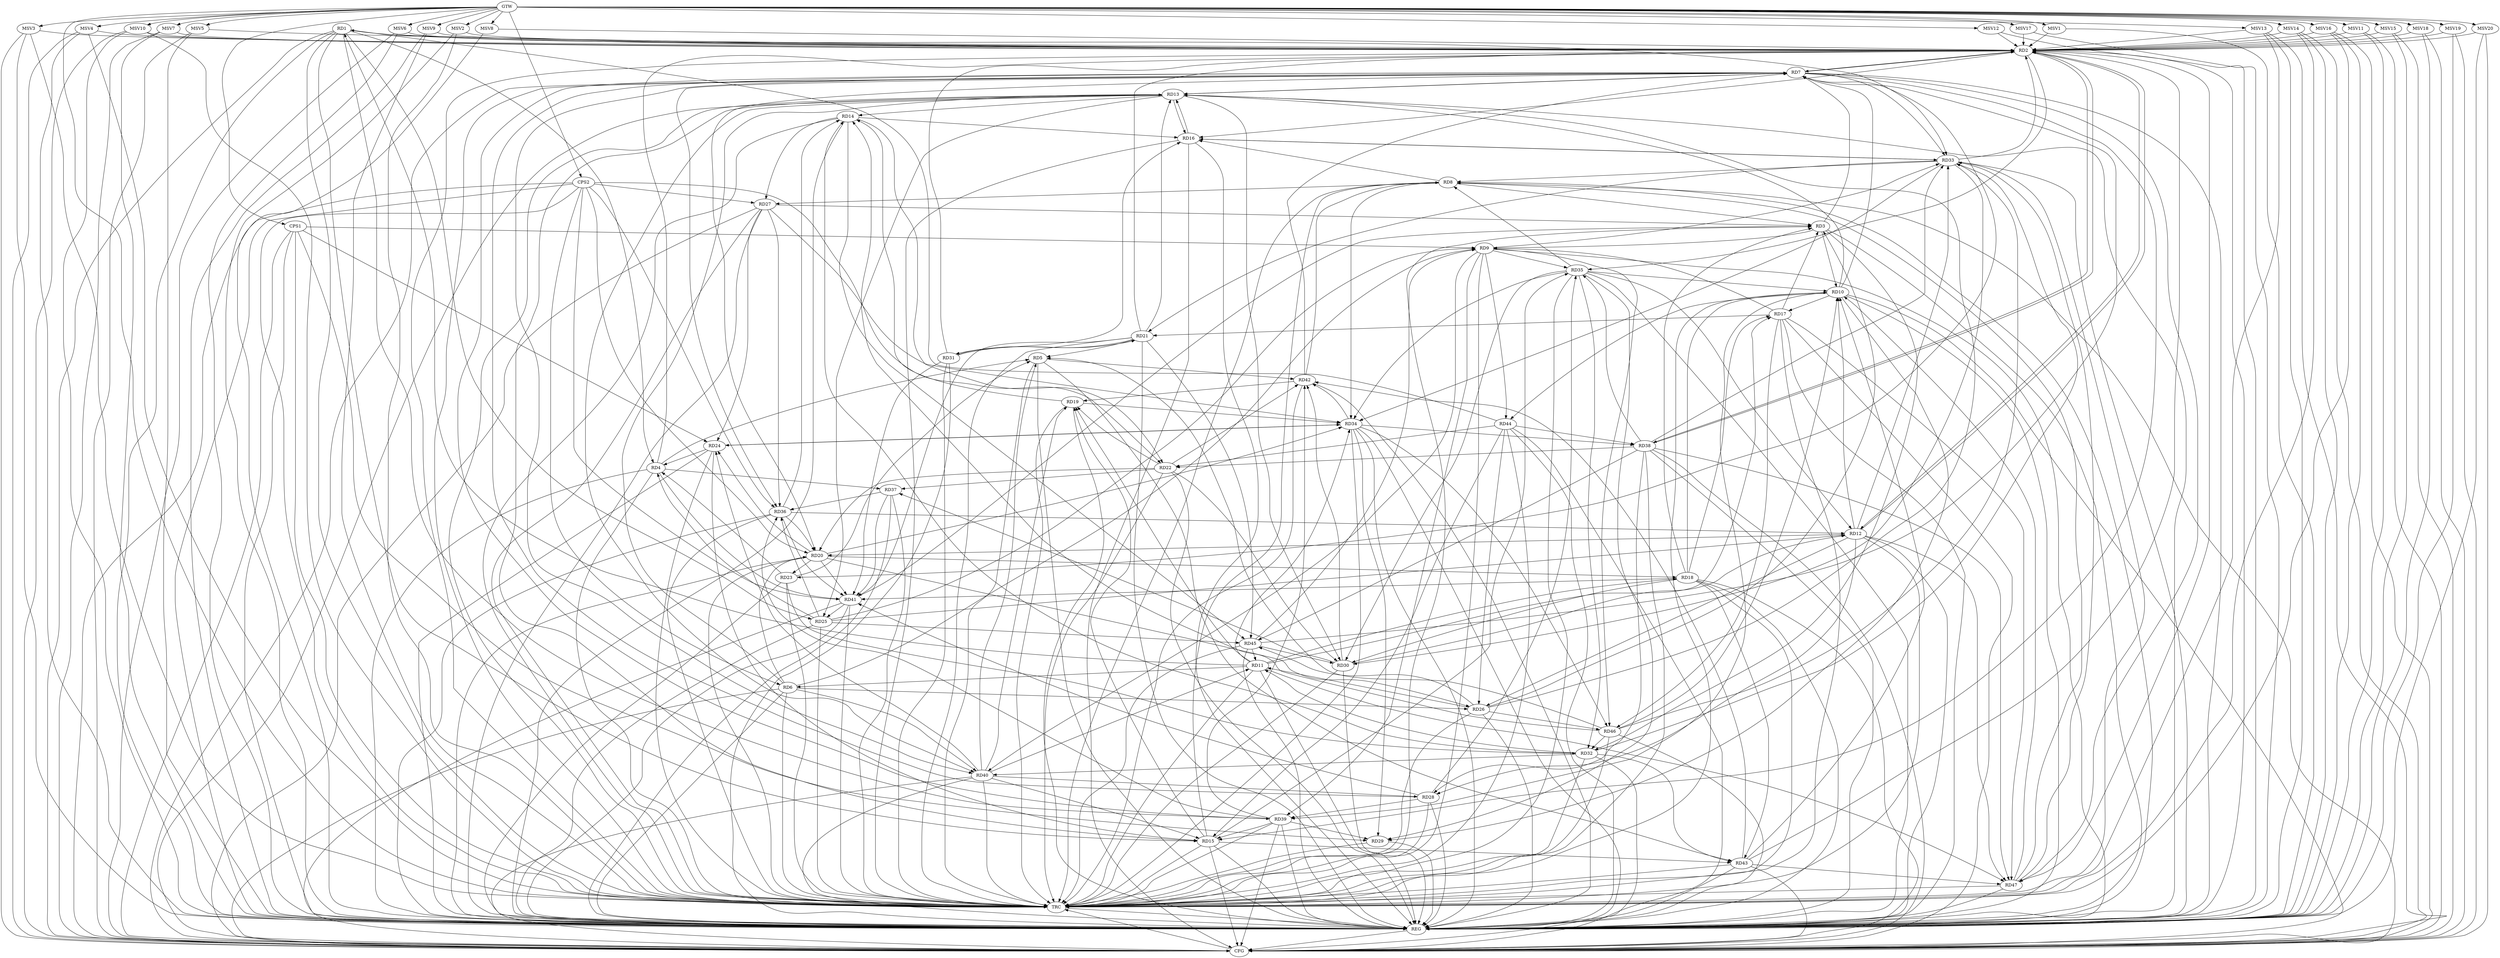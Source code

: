 strict digraph G {
  RD1 [ label="RD1" ];
  RD2 [ label="RD2" ];
  RD3 [ label="RD3" ];
  RD4 [ label="RD4" ];
  RD5 [ label="RD5" ];
  RD6 [ label="RD6" ];
  RD7 [ label="RD7" ];
  RD8 [ label="RD8" ];
  RD9 [ label="RD9" ];
  RD10 [ label="RD10" ];
  RD11 [ label="RD11" ];
  RD12 [ label="RD12" ];
  RD13 [ label="RD13" ];
  RD14 [ label="RD14" ];
  RD15 [ label="RD15" ];
  RD16 [ label="RD16" ];
  RD17 [ label="RD17" ];
  RD18 [ label="RD18" ];
  RD19 [ label="RD19" ];
  RD20 [ label="RD20" ];
  RD21 [ label="RD21" ];
  RD22 [ label="RD22" ];
  RD23 [ label="RD23" ];
  RD24 [ label="RD24" ];
  RD25 [ label="RD25" ];
  RD26 [ label="RD26" ];
  RD27 [ label="RD27" ];
  RD28 [ label="RD28" ];
  RD29 [ label="RD29" ];
  RD30 [ label="RD30" ];
  RD31 [ label="RD31" ];
  RD32 [ label="RD32" ];
  RD33 [ label="RD33" ];
  RD34 [ label="RD34" ];
  RD35 [ label="RD35" ];
  RD36 [ label="RD36" ];
  RD37 [ label="RD37" ];
  RD38 [ label="RD38" ];
  RD39 [ label="RD39" ];
  RD40 [ label="RD40" ];
  RD41 [ label="RD41" ];
  RD42 [ label="RD42" ];
  RD43 [ label="RD43" ];
  RD44 [ label="RD44" ];
  RD45 [ label="RD45" ];
  RD46 [ label="RD46" ];
  RD47 [ label="RD47" ];
  CPS1 [ label="CPS1" ];
  CPS2 [ label="CPS2" ];
  GTW [ label="GTW" ];
  REG [ label="REG" ];
  CFG [ label="CFG" ];
  TRC [ label="TRC" ];
  MSV1 [ label="MSV1" ];
  MSV2 [ label="MSV2" ];
  MSV3 [ label="MSV3" ];
  MSV4 [ label="MSV4" ];
  MSV5 [ label="MSV5" ];
  MSV6 [ label="MSV6" ];
  MSV7 [ label="MSV7" ];
  MSV8 [ label="MSV8" ];
  MSV9 [ label="MSV9" ];
  MSV10 [ label="MSV10" ];
  MSV11 [ label="MSV11" ];
  MSV12 [ label="MSV12" ];
  MSV13 [ label="MSV13" ];
  MSV14 [ label="MSV14" ];
  MSV15 [ label="MSV15" ];
  MSV16 [ label="MSV16" ];
  MSV17 [ label="MSV17" ];
  MSV18 [ label="MSV18" ];
  MSV19 [ label="MSV19" ];
  MSV20 [ label="MSV20" ];
  RD1 -> RD2;
  RD1 -> RD4;
  RD11 -> RD1;
  RD1 -> RD15;
  RD1 -> RD25;
  RD1 -> RD33;
  RD1 -> RD39;
  RD44 -> RD1;
  RD4 -> RD2;
  RD2 -> RD7;
  RD7 -> RD2;
  RD2 -> RD12;
  RD12 -> RD2;
  RD2 -> RD16;
  RD21 -> RD2;
  RD31 -> RD2;
  RD33 -> RD2;
  RD2 -> RD35;
  RD2 -> RD38;
  RD38 -> RD2;
  RD43 -> RD2;
  RD2 -> RD47;
  RD3 -> RD7;
  RD8 -> RD3;
  RD3 -> RD9;
  RD3 -> RD10;
  RD17 -> RD3;
  RD18 -> RD3;
  RD26 -> RD3;
  RD27 -> RD3;
  RD3 -> RD32;
  RD41 -> RD3;
  RD4 -> RD5;
  RD23 -> RD4;
  RD24 -> RD4;
  RD25 -> RD4;
  RD4 -> RD37;
  RD4 -> RD41;
  RD21 -> RD5;
  RD23 -> RD5;
  RD40 -> RD5;
  RD5 -> RD42;
  RD5 -> RD43;
  RD46 -> RD5;
  RD6 -> RD9;
  RD11 -> RD6;
  RD6 -> RD13;
  RD6 -> RD20;
  RD6 -> RD26;
  RD6 -> RD40;
  RD10 -> RD7;
  RD7 -> RD13;
  RD13 -> RD7;
  RD7 -> RD15;
  RD7 -> RD20;
  RD7 -> RD23;
  RD28 -> RD7;
  RD7 -> RD33;
  RD7 -> RD36;
  RD39 -> RD7;
  RD7 -> RD40;
  RD42 -> RD7;
  RD45 -> RD7;
  RD7 -> RD47;
  RD15 -> RD8;
  RD8 -> RD16;
  RD8 -> RD27;
  RD33 -> RD8;
  RD8 -> RD34;
  RD35 -> RD8;
  RD42 -> RD8;
  RD47 -> RD8;
  RD17 -> RD9;
  RD25 -> RD9;
  RD9 -> RD33;
  RD9 -> RD35;
  RD9 -> RD39;
  RD9 -> RD40;
  RD9 -> RD44;
  RD45 -> RD9;
  RD9 -> RD46;
  RD12 -> RD10;
  RD10 -> RD13;
  RD10 -> RD17;
  RD18 -> RD10;
  RD10 -> RD29;
  RD35 -> RD10;
  RD10 -> RD39;
  RD43 -> RD10;
  RD10 -> RD44;
  RD46 -> RD10;
  RD47 -> RD10;
  RD11 -> RD17;
  RD11 -> RD18;
  RD11 -> RD19;
  RD26 -> RD11;
  RD32 -> RD11;
  RD11 -> RD34;
  RD40 -> RD11;
  RD45 -> RD11;
  RD11 -> RD47;
  RD12 -> RD20;
  RD25 -> RD12;
  RD12 -> RD26;
  RD12 -> RD28;
  RD30 -> RD12;
  RD12 -> RD33;
  RD35 -> RD12;
  RD36 -> RD12;
  RD12 -> RD47;
  RD13 -> RD14;
  RD15 -> RD13;
  RD13 -> RD16;
  RD16 -> RD13;
  RD21 -> RD13;
  RD13 -> RD25;
  RD26 -> RD13;
  RD13 -> RD30;
  RD13 -> RD40;
  RD14 -> RD16;
  RD19 -> RD14;
  RD14 -> RD22;
  RD14 -> RD27;
  RD32 -> RD14;
  RD36 -> RD14;
  RD14 -> RD45;
  RD46 -> RD14;
  RD15 -> RD19;
  RD24 -> RD15;
  RD15 -> RD35;
  RD39 -> RD15;
  RD40 -> RD15;
  RD15 -> RD43;
  RD44 -> RD15;
  RD31 -> RD16;
  RD16 -> RD33;
  RD33 -> RD16;
  RD18 -> RD17;
  RD17 -> RD21;
  RD17 -> RD46;
  RD17 -> RD47;
  RD20 -> RD18;
  RD18 -> RD30;
  RD18 -> RD41;
  RD18 -> RD43;
  RD22 -> RD19;
  RD19 -> RD34;
  RD40 -> RD19;
  RD42 -> RD19;
  RD22 -> RD20;
  RD20 -> RD23;
  RD20 -> RD24;
  RD20 -> RD26;
  RD20 -> RD34;
  RD36 -> RD20;
  RD20 -> RD41;
  RD21 -> RD31;
  RD31 -> RD21;
  RD33 -> RD21;
  RD21 -> RD41;
  RD21 -> RD45;
  RD22 -> RD30;
  RD22 -> RD37;
  RD38 -> RD22;
  RD22 -> RD42;
  RD44 -> RD22;
  RD23 -> RD32;
  RD27 -> RD24;
  RD24 -> RD34;
  RD34 -> RD24;
  RD40 -> RD24;
  RD25 -> RD36;
  RD41 -> RD25;
  RD25 -> RD45;
  RD44 -> RD26;
  RD26 -> RD45;
  RD26 -> RD46;
  RD27 -> RD34;
  RD27 -> RD36;
  RD28 -> RD35;
  RD38 -> RD28;
  RD28 -> RD39;
  RD40 -> RD28;
  RD28 -> RD41;
  RD34 -> RD29;
  RD35 -> RD29;
  RD39 -> RD29;
  RD33 -> RD30;
  RD35 -> RD30;
  RD30 -> RD37;
  RD30 -> RD42;
  RD45 -> RD30;
  RD31 -> RD41;
  RD32 -> RD33;
  RD35 -> RD32;
  RD32 -> RD40;
  RD32 -> RD43;
  RD46 -> RD32;
  RD33 -> RD34;
  RD38 -> RD33;
  RD46 -> RD33;
  RD47 -> RD33;
  RD35 -> RD34;
  RD34 -> RD38;
  RD34 -> RD42;
  RD34 -> RD46;
  RD38 -> RD35;
  RD37 -> RD36;
  RD39 -> RD36;
  RD36 -> RD41;
  RD37 -> RD41;
  RD44 -> RD38;
  RD38 -> RD45;
  RD38 -> RD47;
  RD39 -> RD42;
  RD43 -> RD42;
  RD43 -> RD47;
  CPS1 -> RD29;
  CPS1 -> RD24;
  CPS1 -> RD9;
  CPS2 -> RD36;
  CPS2 -> RD22;
  CPS2 -> RD20;
  CPS2 -> RD27;
  CPS2 -> RD41;
  CPS2 -> RD6;
  GTW -> CPS1;
  GTW -> CPS2;
  RD1 -> REG;
  RD2 -> REG;
  RD3 -> REG;
  RD4 -> REG;
  RD5 -> REG;
  RD6 -> REG;
  RD7 -> REG;
  RD8 -> REG;
  RD9 -> REG;
  RD10 -> REG;
  RD11 -> REG;
  RD12 -> REG;
  RD13 -> REG;
  RD14 -> REG;
  RD15 -> REG;
  RD16 -> REG;
  RD17 -> REG;
  RD18 -> REG;
  RD19 -> REG;
  RD20 -> REG;
  RD21 -> REG;
  RD22 -> REG;
  RD23 -> REG;
  RD24 -> REG;
  RD25 -> REG;
  RD26 -> REG;
  RD27 -> REG;
  RD28 -> REG;
  RD29 -> REG;
  RD30 -> REG;
  RD31 -> REG;
  RD32 -> REG;
  RD33 -> REG;
  RD34 -> REG;
  RD35 -> REG;
  RD36 -> REG;
  RD37 -> REG;
  RD38 -> REG;
  RD39 -> REG;
  RD40 -> REG;
  RD41 -> REG;
  RD42 -> REG;
  RD43 -> REG;
  RD44 -> REG;
  RD45 -> REG;
  RD46 -> REG;
  RD47 -> REG;
  CPS1 -> REG;
  CPS2 -> REG;
  RD43 -> CFG;
  RD8 -> CFG;
  RD15 -> CFG;
  RD16 -> CFG;
  RD18 -> CFG;
  RD39 -> CFG;
  RD41 -> CFG;
  RD40 -> CFG;
  RD17 -> CFG;
  CPS2 -> CFG;
  RD27 -> CFG;
  RD6 -> CFG;
  RD38 -> CFG;
  RD13 -> CFG;
  CPS1 -> CFG;
  RD34 -> CFG;
  RD7 -> CFG;
  RD1 -> CFG;
  RD10 -> CFG;
  RD44 -> CFG;
  REG -> CFG;
  RD1 -> TRC;
  RD2 -> TRC;
  RD3 -> TRC;
  RD4 -> TRC;
  RD5 -> TRC;
  RD6 -> TRC;
  RD7 -> TRC;
  RD8 -> TRC;
  RD9 -> TRC;
  RD10 -> TRC;
  RD11 -> TRC;
  RD12 -> TRC;
  RD13 -> TRC;
  RD14 -> TRC;
  RD15 -> TRC;
  RD16 -> TRC;
  RD17 -> TRC;
  RD18 -> TRC;
  RD19 -> TRC;
  RD20 -> TRC;
  RD21 -> TRC;
  RD22 -> TRC;
  RD23 -> TRC;
  RD24 -> TRC;
  RD25 -> TRC;
  RD26 -> TRC;
  RD27 -> TRC;
  RD28 -> TRC;
  RD29 -> TRC;
  RD30 -> TRC;
  RD31 -> TRC;
  RD32 -> TRC;
  RD33 -> TRC;
  RD34 -> TRC;
  RD35 -> TRC;
  RD36 -> TRC;
  RD37 -> TRC;
  RD38 -> TRC;
  RD39 -> TRC;
  RD40 -> TRC;
  RD41 -> TRC;
  RD42 -> TRC;
  RD43 -> TRC;
  RD44 -> TRC;
  RD45 -> TRC;
  RD46 -> TRC;
  RD47 -> TRC;
  CPS1 -> TRC;
  CPS2 -> TRC;
  GTW -> TRC;
  CFG -> TRC;
  TRC -> REG;
  MSV1 -> RD2;
  MSV2 -> RD2;
  MSV3 -> RD2;
  MSV4 -> RD2;
  MSV5 -> RD2;
  GTW -> MSV1;
  MSV1 -> REG;
  GTW -> MSV2;
  MSV2 -> REG;
  MSV2 -> TRC;
  GTW -> MSV3;
  MSV3 -> REG;
  MSV3 -> TRC;
  MSV3 -> CFG;
  GTW -> MSV4;
  MSV4 -> REG;
  MSV4 -> TRC;
  MSV4 -> CFG;
  GTW -> MSV5;
  MSV5 -> REG;
  MSV5 -> CFG;
  MSV6 -> RD2;
  GTW -> MSV6;
  MSV6 -> REG;
  MSV6 -> CFG;
  MSV7 -> RD2;
  GTW -> MSV7;
  MSV7 -> REG;
  MSV7 -> CFG;
  MSV8 -> RD2;
  MSV9 -> RD2;
  MSV10 -> RD2;
  GTW -> MSV8;
  MSV8 -> REG;
  GTW -> MSV9;
  MSV9 -> REG;
  MSV9 -> TRC;
  GTW -> MSV10;
  MSV10 -> REG;
  MSV10 -> TRC;
  MSV10 -> CFG;
  MSV11 -> RD2;
  GTW -> MSV11;
  MSV11 -> REG;
  MSV11 -> CFG;
  MSV12 -> RD2;
  GTW -> MSV12;
  MSV12 -> REG;
  MSV13 -> RD2;
  GTW -> MSV13;
  MSV13 -> REG;
  MSV13 -> TRC;
  MSV13 -> CFG;
  MSV14 -> RD2;
  MSV15 -> RD2;
  GTW -> MSV14;
  MSV14 -> REG;
  MSV14 -> TRC;
  MSV14 -> CFG;
  GTW -> MSV15;
  MSV15 -> REG;
  MSV15 -> CFG;
  MSV16 -> RD2;
  GTW -> MSV16;
  MSV16 -> REG;
  MSV16 -> TRC;
  MSV16 -> CFG;
  MSV17 -> RD2;
  MSV18 -> RD2;
  GTW -> MSV17;
  MSV17 -> REG;
  GTW -> MSV18;
  MSV18 -> REG;
  MSV18 -> CFG;
  MSV19 -> RD2;
  MSV20 -> RD2;
  GTW -> MSV19;
  MSV19 -> REG;
  MSV19 -> CFG;
  GTW -> MSV20;
  MSV20 -> REG;
  MSV20 -> CFG;
}
